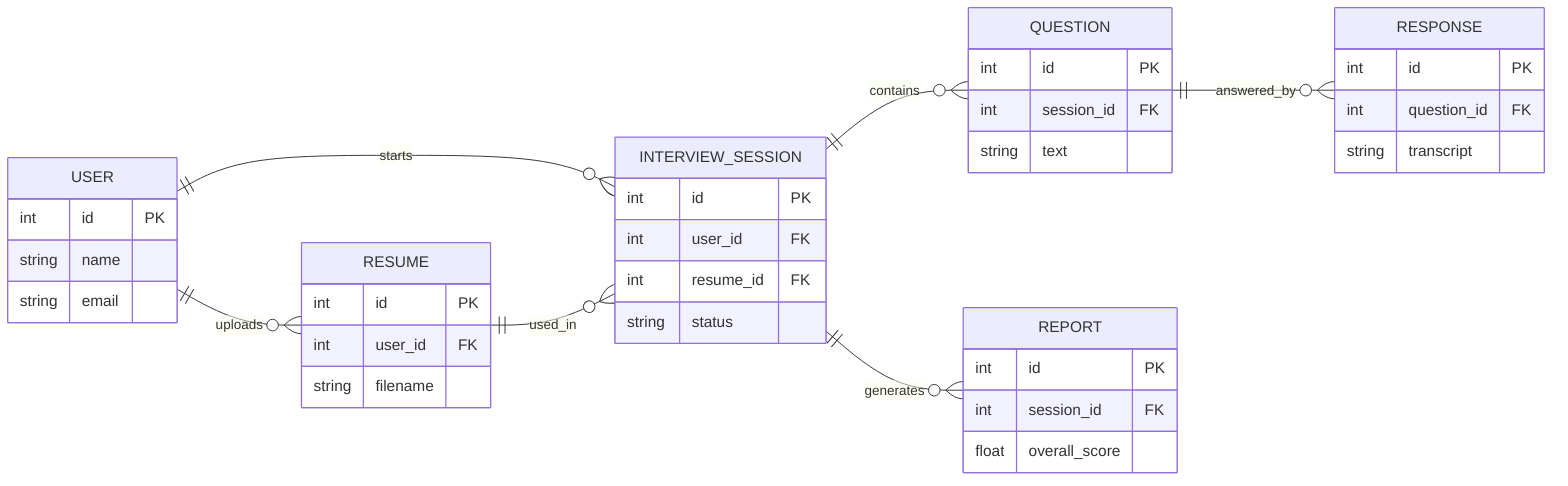 erDiagram
    %% Set horizontal layout
    %% LR = Left to Right
    direction LR

    USER {
        int id PK
        string name
        string email
    }

    RESUME {
        int id PK
        int user_id FK
        string filename
    }

    INTERVIEW_SESSION {
        int id PK
        int user_id FK
        int resume_id FK
        string status
    }

    QUESTION {
        int id PK
        int session_id FK
        string text
    }

    RESPONSE {
        int id PK
        int question_id FK
        string transcript
    }

    REPORT {
        int id PK
        int session_id FK
        float overall_score
    }

    USER ||--o{ RESUME           : uploads
    USER ||--o{ INTERVIEW_SESSION: starts
    RESUME ||--o{ INTERVIEW_SESSION: used_in
    INTERVIEW_SESSION ||--o{ QUESTION  : contains
    QUESTION ||--o{ RESPONSE      : answered_by
    INTERVIEW_SESSION ||--o{ REPORT    : generates